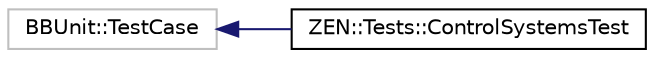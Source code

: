digraph "Graphical Class Hierarchy"
{
 // LATEX_PDF_SIZE
  edge [fontname="Helvetica",fontsize="10",labelfontname="Helvetica",labelfontsize="10"];
  node [fontname="Helvetica",fontsize="10",shape=record];
  rankdir="LR";
  Node64 [label="BBUnit::TestCase",height=0.2,width=0.4,color="grey75", fillcolor="white", style="filled",tooltip=" "];
  Node64 -> Node0 [dir="back",color="midnightblue",fontsize="10",style="solid",fontname="Helvetica"];
  Node0 [label="ZEN::Tests::ControlSystemsTest",height=0.2,width=0.4,color="black", fillcolor="white", style="filled",URL="$classZEN_1_1Tests_1_1ControlSystemsTest.html",tooltip=" "];
}
